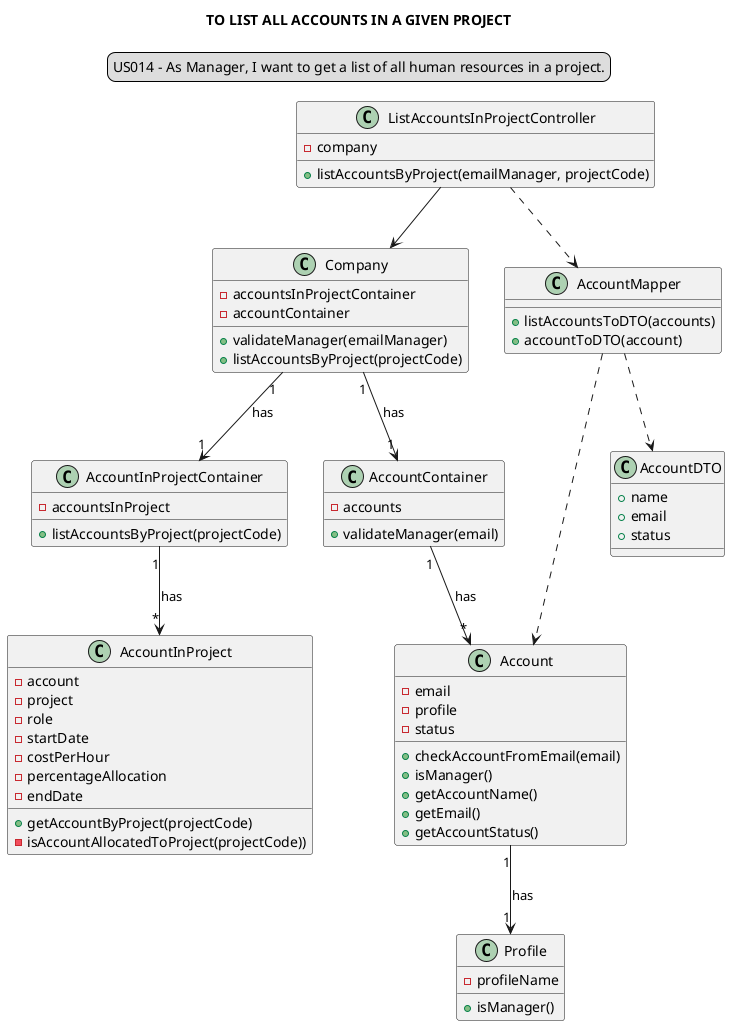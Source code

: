 @startuml
skinparam sequenceMessageAlign center
title TO LIST ALL ACCOUNTS IN A GIVEN PROJECT
legend top
US014 - As Manager, I want to get a list of all human resources in a project.
end legend
class "ListAccountsInProjectController" {
-company
+listAccountsByProject(emailManager, projectCode)
}

class "Company"{
-accountsInProjectContainer
-accountContainer
+validateManager(emailManager)
+listAccountsByProject(projectCode)
}

class "AccountInProjectContainer"{
-accountsInProject
+listAccountsByProject(projectCode)
}

class "AccountInProject"{
-account
-project
-role
-startDate
-costPerHour
-percentageAllocation
-endDate
+getAccountByProject(projectCode)
-isAccountAllocatedToProject(projectCode))
}

class "AccountContainer" {
-accounts
+validateManager(email)
}

class "Account" {
-email
-profile
-status
+checkAccountFromEmail(email)
+isManager()
+getAccountName()
+getEmail()
+getAccountStatus()
}

class "Profile"{
-profileName
+isManager()
}

class "AccountMapper"{
+listAccountsToDTO(accounts)
+accountToDTO(account)
}

class "AccountDTO"{
+name
+email
+status
}

"ListAccountsInProjectController" --> "Company"
"ListAccountsInProjectController" ..> "AccountMapper"
"Company" "1"-->"1" "AccountInProjectContainer": has
"Company" "1" --> "1" "AccountContainer": has
"AccountContainer" "1" --> "*" "Account": has
"Account" "1" --> "1""Profile": has
"AccountMapper" ..> "AccountDTO"
"AccountInProjectContainer" "1" --> "*" "AccountInProject": has
"AccountMapper"..>"Account"
@enduml